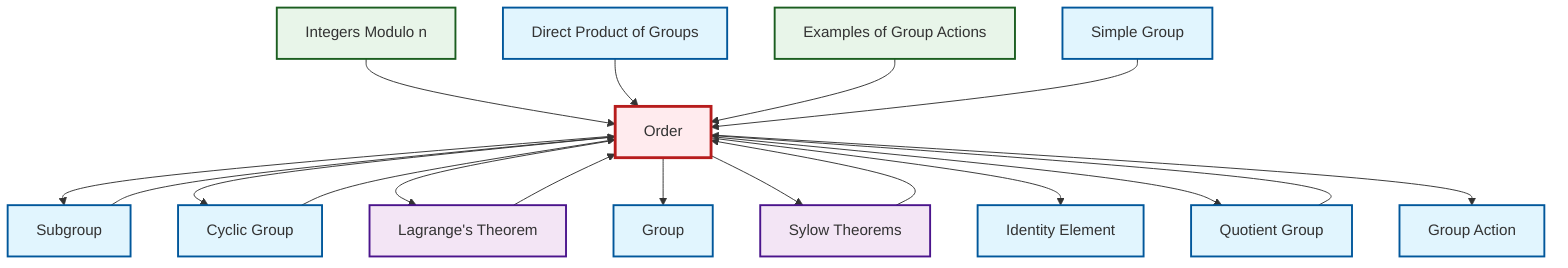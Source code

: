 graph TD
    classDef definition fill:#e1f5fe,stroke:#01579b,stroke-width:2px
    classDef theorem fill:#f3e5f5,stroke:#4a148c,stroke-width:2px
    classDef axiom fill:#fff3e0,stroke:#e65100,stroke-width:2px
    classDef example fill:#e8f5e9,stroke:#1b5e20,stroke-width:2px
    classDef current fill:#ffebee,stroke:#b71c1c,stroke-width:3px
    def-order["Order"]:::definition
    def-direct-product["Direct Product of Groups"]:::definition
    def-group["Group"]:::definition
    thm-sylow["Sylow Theorems"]:::theorem
    def-quotient-group["Quotient Group"]:::definition
    thm-lagrange["Lagrange's Theorem"]:::theorem
    def-identity-element["Identity Element"]:::definition
    ex-group-action-examples["Examples of Group Actions"]:::example
    def-simple-group["Simple Group"]:::definition
    def-cyclic-group["Cyclic Group"]:::definition
    def-group-action["Group Action"]:::definition
    def-subgroup["Subgroup"]:::definition
    ex-quotient-integers-mod-n["Integers Modulo n"]:::example
    thm-lagrange --> def-order
    def-order --> def-subgroup
    def-quotient-group --> def-order
    def-order --> def-cyclic-group
    def-order --> thm-lagrange
    thm-sylow --> def-order
    ex-quotient-integers-mod-n --> def-order
    def-cyclic-group --> def-order
    def-subgroup --> def-order
    def-order --> def-group
    def-direct-product --> def-order
    def-order --> thm-sylow
    def-order --> def-identity-element
    ex-group-action-examples --> def-order
    def-order --> def-quotient-group
    def-simple-group --> def-order
    def-order --> def-group-action
    class def-order current